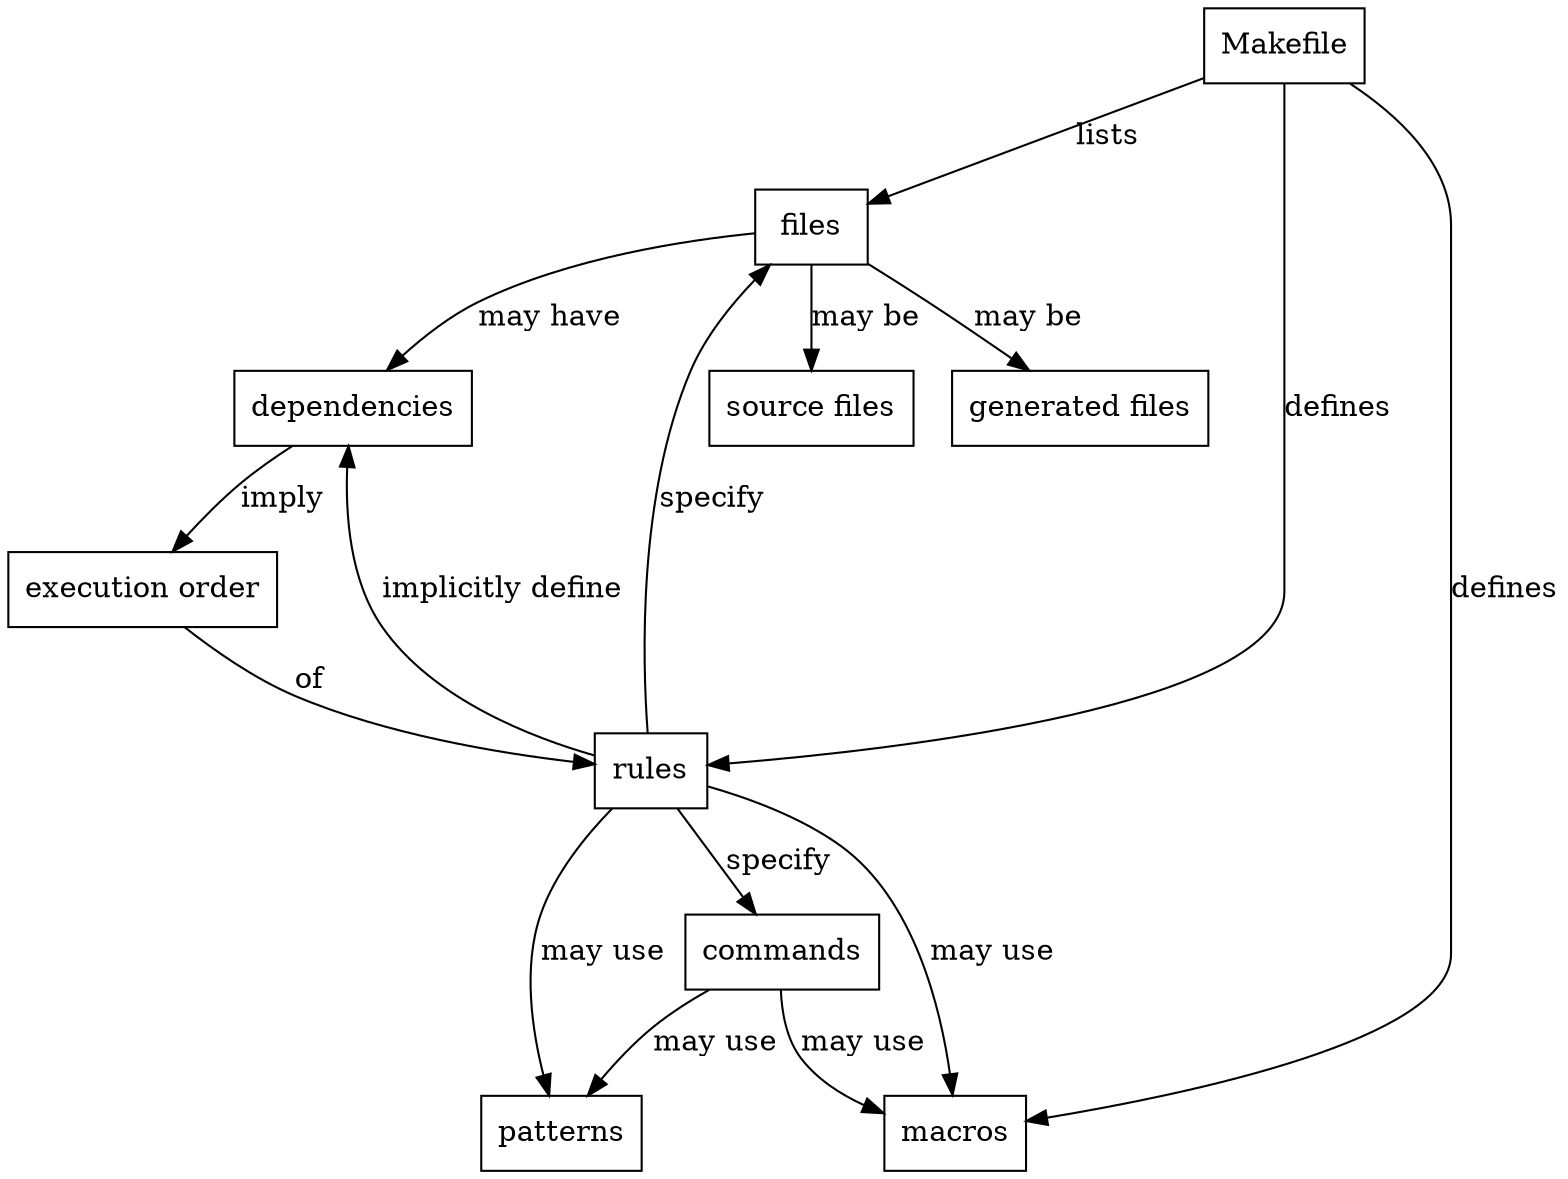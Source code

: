 digraph conda_concepts {
    node [shape = rectangle];
    Makefile
    files
    dependencies
    "execution order"
    "source files"
    "generated files"
    rules
    patterns
    macros
    commands

    Makefile -> "files" [ label="lists" ]
    Makefile -> rules [ label="defines" ]
    Makefile -> macros [ label="defines" ]
    files -> "source files" [ label="may be" ]
    files -> "generated files" [ label="may be" ]
    files -> dependencies [ label="may have" ]
    rules -> files [ label="specify" ]
    rules -> patterns [ label="may use" ]
    rules -> macros [ label="may use" ]
    rules -> commands [ label="specify" ]
    commands -> macros [ label="may use" ]
    commands -> patterns [ label="may use" ]
    dependencies -> "execution order" [ label="imply" ]
    "execution order" -> rules [ label="of" ]
    rules -> dependencies [ label="implicitly define" ]
}
